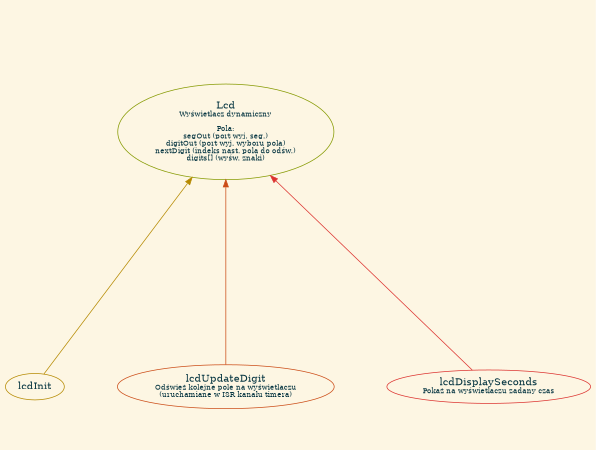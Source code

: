 digraph {
    ratio="fill";
    size="4,3!";
    graph [pad="0.1", nodesep="1", bgcolor="#fdf6e3"]
    node [color="#002b36", fontcolor="#073642"]
    edge [fontsize="10"]
    
    {
        rank="source";
        Lcd [label=<Lcd<BR /><FONT POINT-SIZE="10">Wyświetlacz dynamiczny<BR /><BR />Pola:<BR />segOut (port wyj. seg.)<BR />digitOut (port wyj. wyboru pola)<BR />nextDigit (indeks nast. pola do odśw.)<BR />digits[] (wyśw. znaki)</FONT>> color="#859900"]
    }
    
    {
        lcdInit [color="#b58900"]
        lcdUpdateDigit [label=<lcdUpdateDigit<BR /><FONT POINT-SIZE="10">Odśwież kolejne pole na wyświetlaczu<BR />(uruchamiane w ISR kanału timera)</FONT>>, color="#cb4b16"]
        lcdDisplaySeconds [label=<lcdDisplaySeconds<BR /><FONT POINT-SIZE="10">Pokaż na wyświetlaczu zadany czas</FONT>>, color="#dc322f"]
    }
    
    lcdInit -> Lcd [color="#b58900"]
    lcdUpdateDigit -> Lcd [color="#cb4b16"]
    lcdDisplaySeconds -> Lcd [color="#dc322f"]
}
 
